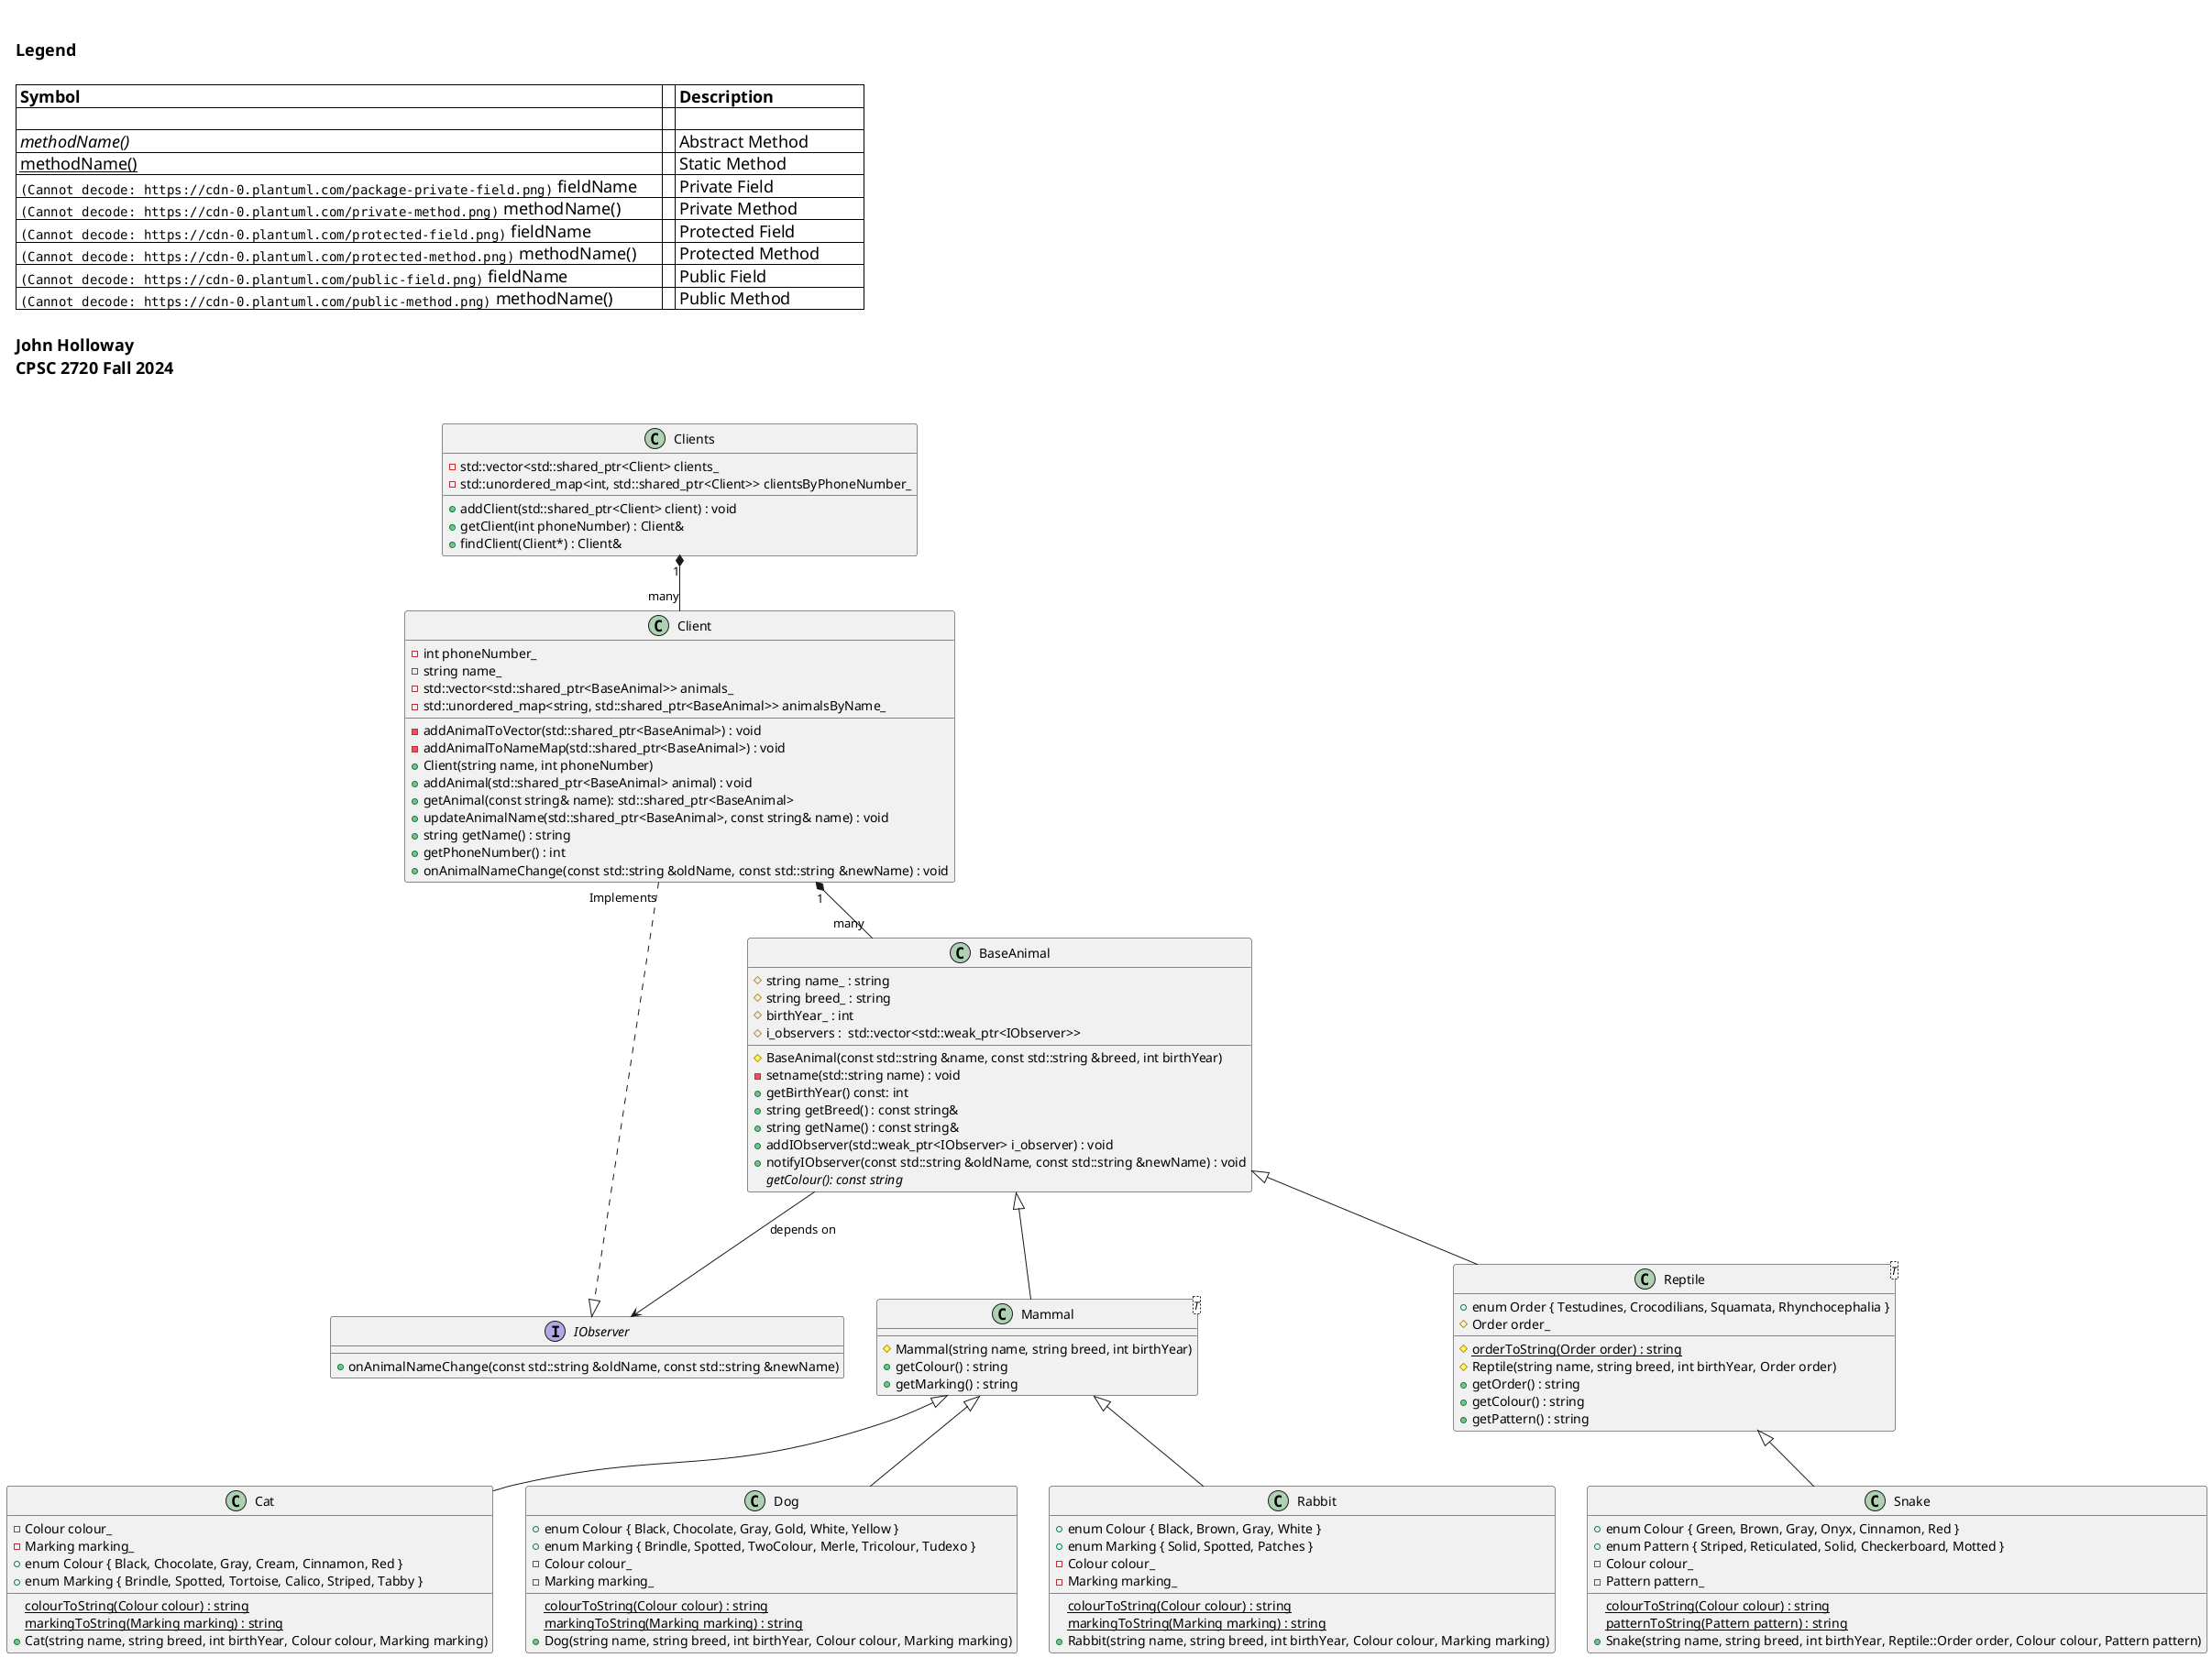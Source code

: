 @startuml

skinparam legendBorderThickness 0
skinparam legendBackgroundColor White
skinparam legendFontSize 18
skinparam legendPadding 8

legend top left

**Legend**

| **Symbol**                     |   | **Description**              |
|                                |   |                             |
| //methodName()//               |   | Abstract Method             |
| __methodName()__               |   | Static Method               |
| <img:https://cdn-0.plantuml.com/package-private-field.png> fieldName    |   | Private Field             |
| <img:https://cdn-0.plantuml.com/private-method.png> methodName()        |   | Private Method            |
| <img:https://cdn-0.plantuml.com/protected-field.png> fieldName          |   | Protected Field           |
| <img:https://cdn-0.plantuml.com/protected-method.png> methodName()      |   | Protected Method          |
| <img:https://cdn-0.plantuml.com/public-field.png> fieldName             |   | Public Field              |
| <img:https://cdn-0.plantuml.com/public-method.png> methodName()         |   | Public Method             |

**John Holloway**
**CPSC 2720 Fall 2024**

end legend

interface IObserver{
    + onAnimalNameChange(const std::string &oldName, const std::string &newName)
}

' BaseAnimal class
class BaseAnimal {
    # string name_ : string
    # string breed_ : string
    # birthYear_ : int
    # i_observers :  std::vector<std::weak_ptr<IObserver>>
    # BaseAnimal(const std::string &name, const std::string &breed, int birthYear)
    - setname(std::string name) : void
    + getBirthYear() const: int
    + string getBreed() : const string&
    + string getName() : const string&
    + addIObserver(std::weak_ptr<IObserver> i_observer) : void
    + notifyIObserver(const std::string &oldName, const std::string &newName) : void
    {abstract} getColour(): const string

}

' Mammal class (templated)
class Mammal<T> {
    # Mammal(string name, string breed, int birthYear)
    + getColour() : string
    + getMarking() : string
}

BaseAnimal <|-- Mammal

' Cat class
class Cat {
    {static} colourToString(Colour colour) : string
    {static} markingToString(Marking marking) : string
    -Colour colour_
    -Marking marking_
    + enum Colour { Black, Chocolate, Gray, Cream, Cinnamon, Red }
    + enum Marking { Brindle, Spotted, Tortoise, Calico, Striped, Tabby }
    + Cat(string name, string breed, int birthYear, Colour colour, Marking marking)
}

Mammal <|-- Cat

' Dog class
class Dog {
    {static} colourToString(Colour colour) : string
    {static} markingToString(Marking marking) : string

    + enum Colour { Black, Chocolate, Gray, Gold, White, Yellow }
    + enum Marking { Brindle, Spotted, TwoColour, Merle, Tricolour, Tudexo }
    -Colour colour_
    -Marking marking_

    + Dog(string name, string breed, int birthYear, Colour colour, Marking marking)
}

Mammal <|-- Dog

' Rabbit class
class Rabbit {
    {static} colourToString(Colour colour) : string
    {static} markingToString(Marking marking) : string

    + enum Colour { Black, Brown, Gray, White }
    + enum Marking { Solid, Spotted, Patches }
    -Colour colour_
    -Marking marking_

    + Rabbit(string name, string breed, int birthYear, Colour colour, Marking marking)
}

Mammal <|-- Rabbit

' Reptile class (templated)
class Reptile<T> {
    # {static} orderToString(Order order) : string

    + enum Order { Testudines, Crocodilians, Squamata, Rhynchocephalia }
    # Order order_

    # Reptile(string name, string breed, int birthYear, Order order)
    + getOrder() : string
    + getColour() : string
    + getPattern() : string
}

BaseAnimal <|-- Reptile

' Snake class
class Snake {
      {static} colourToString(Colour colour) : string
      {static} patternToString(Pattern pattern) : string

    + enum Colour { Green, Brown, Gray, Onyx, Cinnamon, Red }
    + enum Pattern { Striped, Reticulated, Solid, Checkerboard, Motted }
    -Colour colour_
    -Pattern pattern_
    +Snake(string name, string breed, int birthYear, Reptile::Order order, Colour colour, Pattern pattern)
}

Reptile <|-- Snake

' Client class
class Client {
    - int phoneNumber_
    - string name_
    - std::vector<std::shared_ptr<BaseAnimal>> animals_
    - std::unordered_map<string, std::shared_ptr<BaseAnimal>> animalsByName_
    - addAnimalToVector(std::shared_ptr<BaseAnimal>) : void
    - addAnimalToNameMap(std::shared_ptr<BaseAnimal>) : void
    + Client(string name, int phoneNumber)
    + addAnimal(std::shared_ptr<BaseAnimal> animal) : void
    + getAnimal(const string& name): std::shared_ptr<BaseAnimal>
    + updateAnimalName(std::shared_ptr<BaseAnimal>, const string& name) : void
    + string getName() : string
    + getPhoneNumber() : int
    + onAnimalNameChange(const std::string &oldName, const std::string &newName) : void
}

' Clients class
class Clients {
    - std::vector<std::shared_ptr<Client> clients_
    - std::unordered_map<int, std::shared_ptr<Client>> clientsByPhoneNumber_
    + addClient(std::shared_ptr<Client> client) : void
    + getClient(int phoneNumber) : Client&
    + findClient(Client*) : Client&
}


Clients "1" *-- "many" Client
Client "1" *-- "many" BaseAnimal

Client "Implements"..|> IObserver
BaseAnimal -->IObserver : depends on

@enduml
